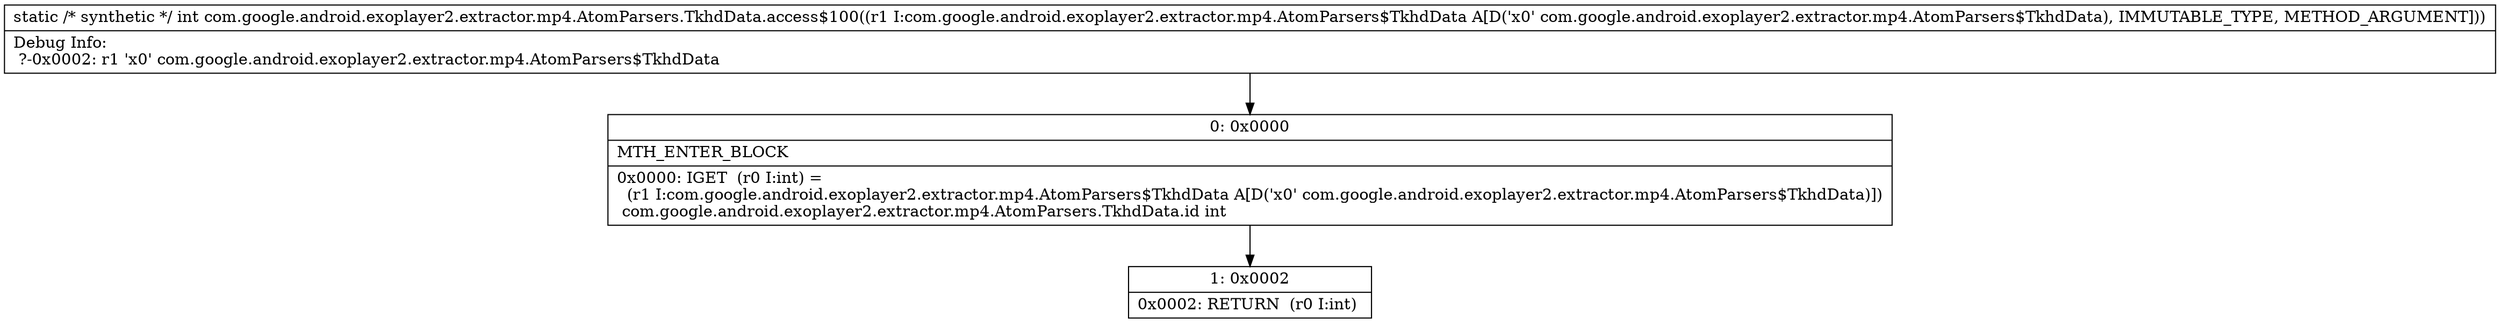 digraph "CFG forcom.google.android.exoplayer2.extractor.mp4.AtomParsers.TkhdData.access$100(Lcom\/google\/android\/exoplayer2\/extractor\/mp4\/AtomParsers$TkhdData;)I" {
Node_0 [shape=record,label="{0\:\ 0x0000|MTH_ENTER_BLOCK\l|0x0000: IGET  (r0 I:int) = \l  (r1 I:com.google.android.exoplayer2.extractor.mp4.AtomParsers$TkhdData A[D('x0' com.google.android.exoplayer2.extractor.mp4.AtomParsers$TkhdData)])\l com.google.android.exoplayer2.extractor.mp4.AtomParsers.TkhdData.id int \l}"];
Node_1 [shape=record,label="{1\:\ 0x0002|0x0002: RETURN  (r0 I:int) \l}"];
MethodNode[shape=record,label="{static \/* synthetic *\/ int com.google.android.exoplayer2.extractor.mp4.AtomParsers.TkhdData.access$100((r1 I:com.google.android.exoplayer2.extractor.mp4.AtomParsers$TkhdData A[D('x0' com.google.android.exoplayer2.extractor.mp4.AtomParsers$TkhdData), IMMUTABLE_TYPE, METHOD_ARGUMENT]))  | Debug Info:\l  ?\-0x0002: r1 'x0' com.google.android.exoplayer2.extractor.mp4.AtomParsers$TkhdData\l}"];
MethodNode -> Node_0;
Node_0 -> Node_1;
}

